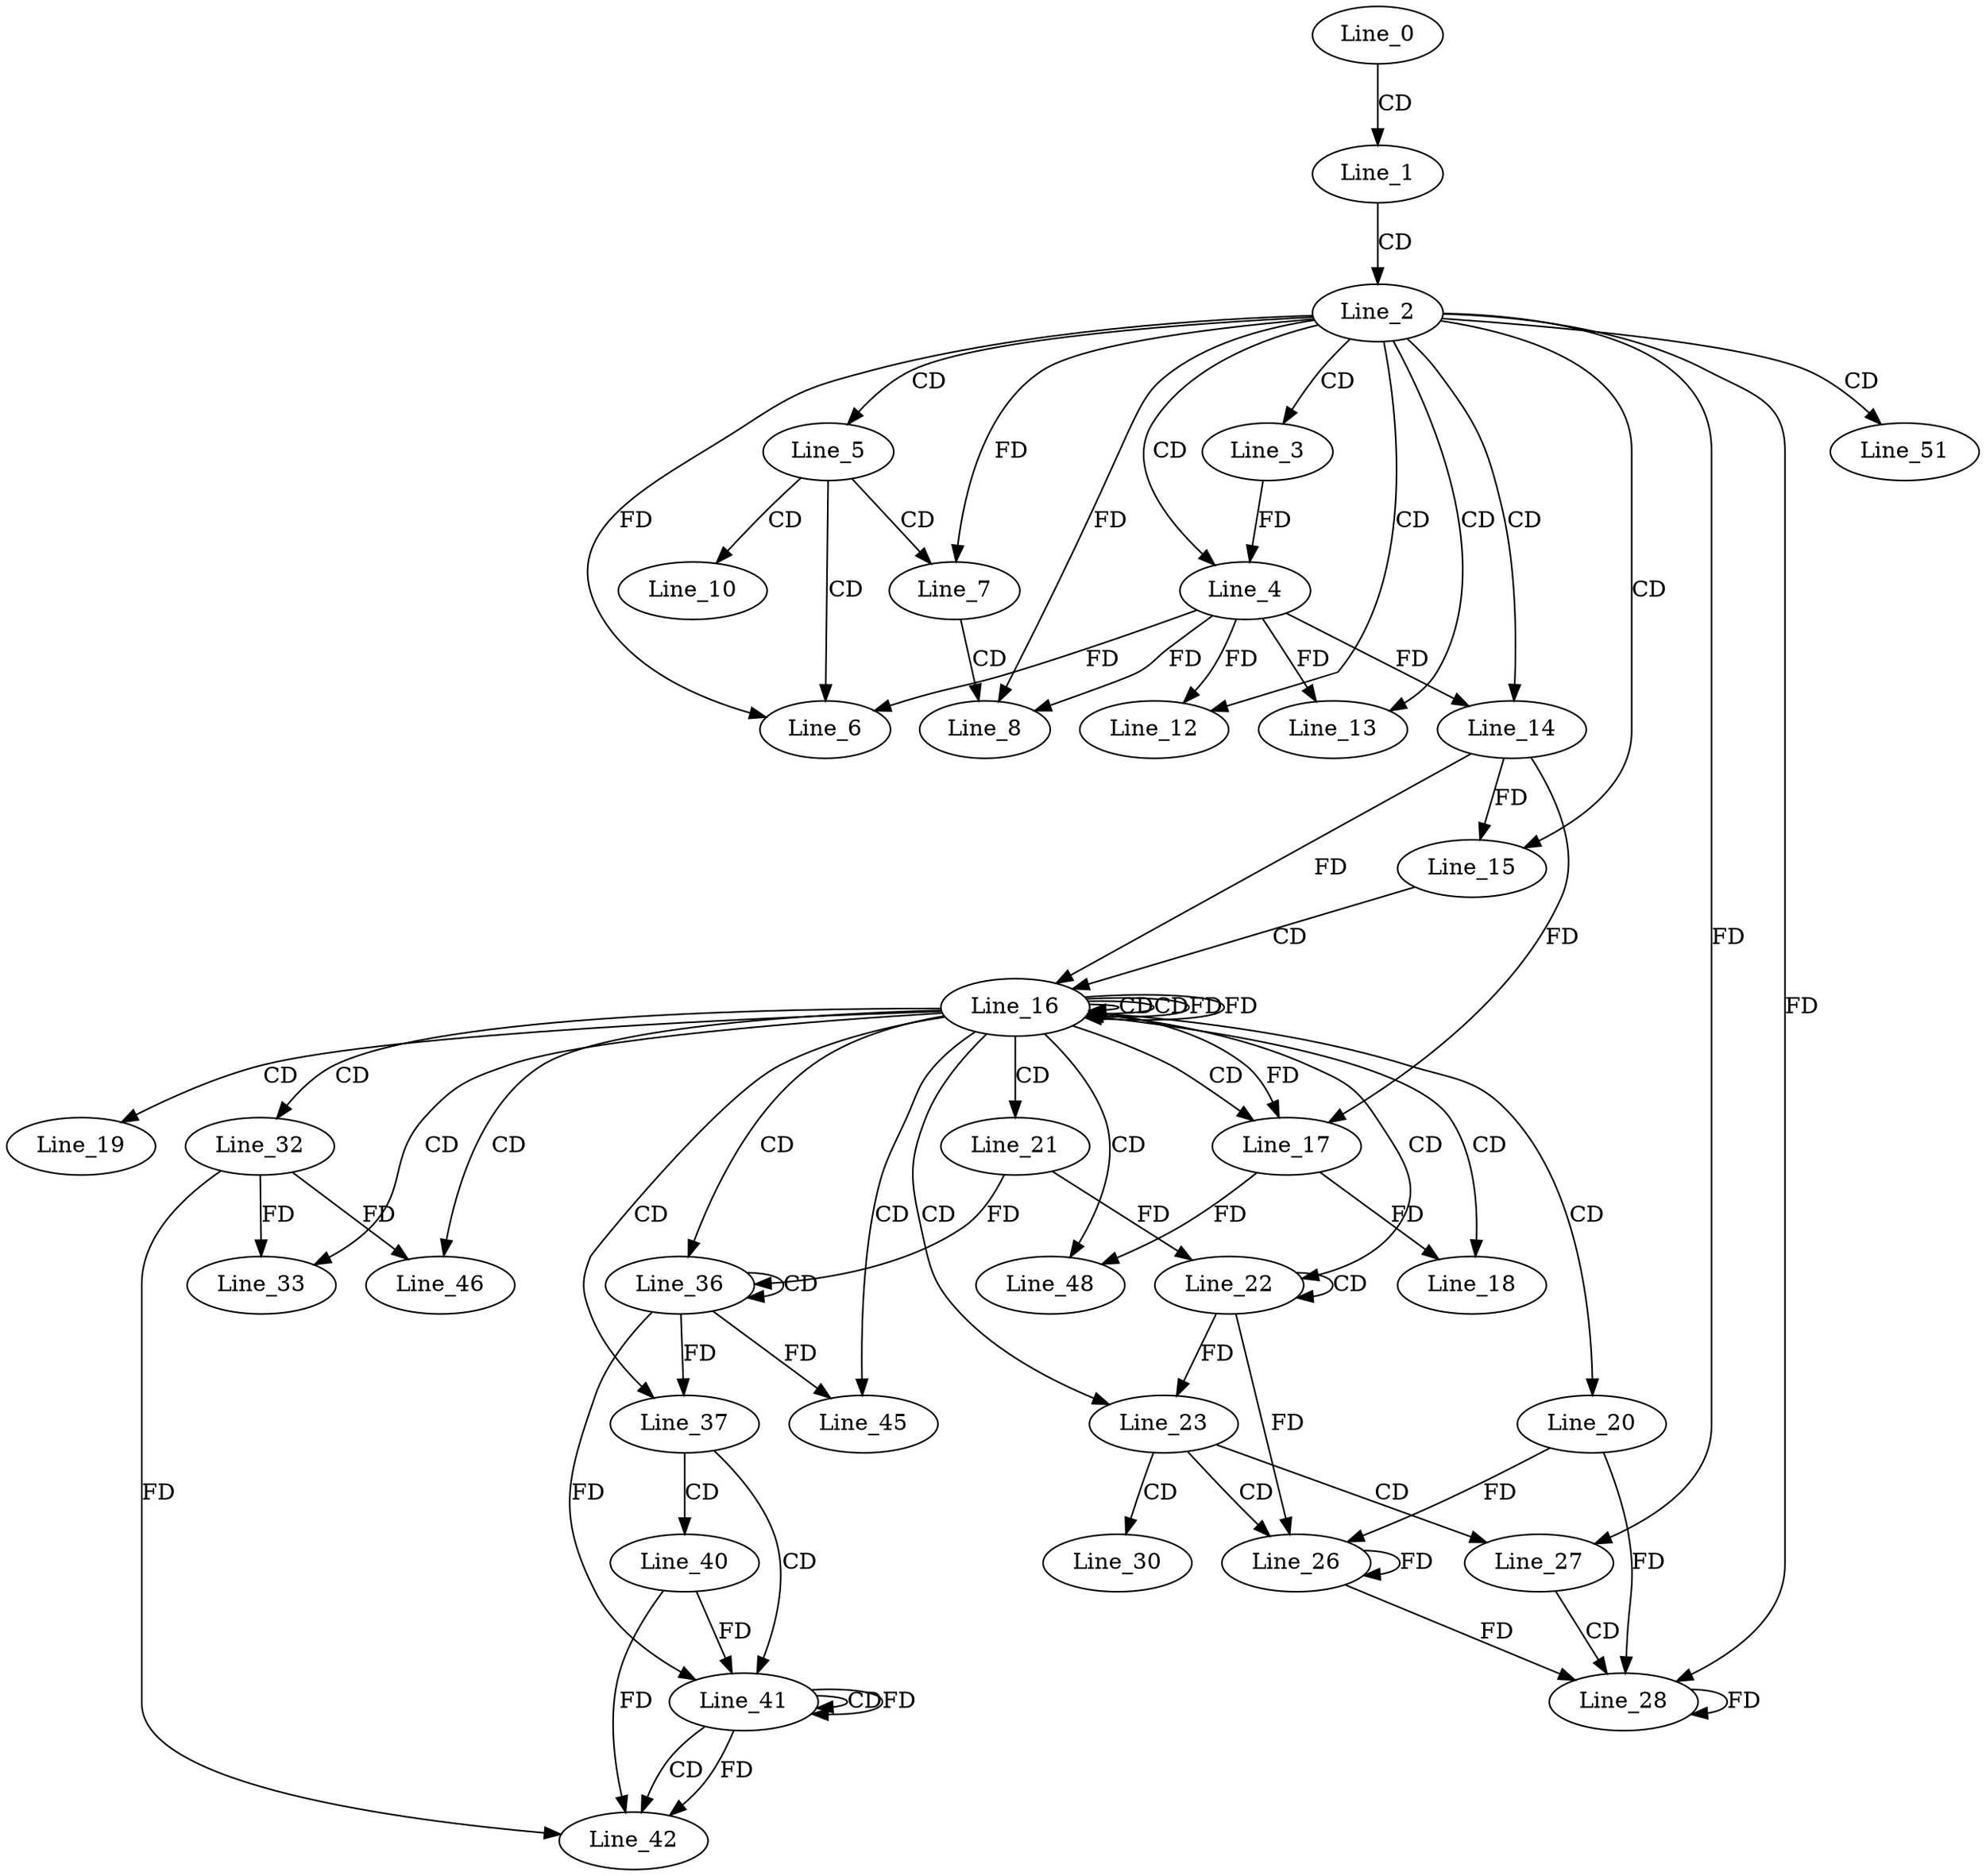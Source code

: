 digraph G {
  Line_0;
  Line_1;
  Line_2;
  Line_3;
  Line_4;
  Line_4;
  Line_5;
  Line_6;
  Line_7;
  Line_8;
  Line_10;
  Line_12;
  Line_13;
  Line_14;
  Line_14;
  Line_15;
  Line_16;
  Line_16;
  Line_16;
  Line_16;
  Line_17;
  Line_17;
  Line_18;
  Line_18;
  Line_19;
  Line_20;
  Line_21;
  Line_22;
  Line_22;
  Line_23;
  Line_26;
  Line_26;
  Line_26;
  Line_26;
  Line_27;
  Line_28;
  Line_30;
  Line_32;
  Line_33;
  Line_36;
  Line_36;
  Line_37;
  Line_40;
  Line_41;
  Line_41;
  Line_41;
  Line_42;
  Line_45;
  Line_46;
  Line_48;
  Line_51;
  Line_0 -> Line_1 [ label="CD" ];
  Line_1 -> Line_2 [ label="CD" ];
  Line_2 -> Line_3 [ label="CD" ];
  Line_2 -> Line_4 [ label="CD" ];
  Line_3 -> Line_4 [ label="FD" ];
  Line_2 -> Line_5 [ label="CD" ];
  Line_5 -> Line_6 [ label="CD" ];
  Line_4 -> Line_6 [ label="FD" ];
  Line_2 -> Line_6 [ label="FD" ];
  Line_5 -> Line_7 [ label="CD" ];
  Line_2 -> Line_7 [ label="FD" ];
  Line_7 -> Line_8 [ label="CD" ];
  Line_4 -> Line_8 [ label="FD" ];
  Line_2 -> Line_8 [ label="FD" ];
  Line_5 -> Line_10 [ label="CD" ];
  Line_2 -> Line_12 [ label="CD" ];
  Line_4 -> Line_12 [ label="FD" ];
  Line_2 -> Line_13 [ label="CD" ];
  Line_4 -> Line_13 [ label="FD" ];
  Line_2 -> Line_14 [ label="CD" ];
  Line_4 -> Line_14 [ label="FD" ];
  Line_2 -> Line_15 [ label="CD" ];
  Line_14 -> Line_15 [ label="FD" ];
  Line_15 -> Line_16 [ label="CD" ];
  Line_16 -> Line_16 [ label="CD" ];
  Line_16 -> Line_16 [ label="CD" ];
  Line_14 -> Line_16 [ label="FD" ];
  Line_16 -> Line_16 [ label="FD" ];
  Line_16 -> Line_17 [ label="CD" ];
  Line_14 -> Line_17 [ label="FD" ];
  Line_16 -> Line_17 [ label="FD" ];
  Line_16 -> Line_18 [ label="CD" ];
  Line_17 -> Line_18 [ label="FD" ];
  Line_16 -> Line_19 [ label="CD" ];
  Line_16 -> Line_20 [ label="CD" ];
  Line_16 -> Line_21 [ label="CD" ];
  Line_16 -> Line_22 [ label="CD" ];
  Line_22 -> Line_22 [ label="CD" ];
  Line_21 -> Line_22 [ label="FD" ];
  Line_16 -> Line_23 [ label="CD" ];
  Line_22 -> Line_23 [ label="FD" ];
  Line_23 -> Line_26 [ label="CD" ];
  Line_20 -> Line_26 [ label="FD" ];
  Line_26 -> Line_26 [ label="FD" ];
  Line_22 -> Line_26 [ label="FD" ];
  Line_23 -> Line_27 [ label="CD" ];
  Line_2 -> Line_27 [ label="FD" ];
  Line_27 -> Line_28 [ label="CD" ];
  Line_20 -> Line_28 [ label="FD" ];
  Line_26 -> Line_28 [ label="FD" ];
  Line_28 -> Line_28 [ label="FD" ];
  Line_2 -> Line_28 [ label="FD" ];
  Line_23 -> Line_30 [ label="CD" ];
  Line_16 -> Line_32 [ label="CD" ];
  Line_16 -> Line_33 [ label="CD" ];
  Line_32 -> Line_33 [ label="FD" ];
  Line_16 -> Line_36 [ label="CD" ];
  Line_36 -> Line_36 [ label="CD" ];
  Line_21 -> Line_36 [ label="FD" ];
  Line_16 -> Line_37 [ label="CD" ];
  Line_36 -> Line_37 [ label="FD" ];
  Line_37 -> Line_40 [ label="CD" ];
  Line_37 -> Line_41 [ label="CD" ];
  Line_41 -> Line_41 [ label="CD" ];
  Line_41 -> Line_41 [ label="FD" ];
  Line_40 -> Line_41 [ label="FD" ];
  Line_36 -> Line_41 [ label="FD" ];
  Line_41 -> Line_42 [ label="CD" ];
  Line_32 -> Line_42 [ label="FD" ];
  Line_41 -> Line_42 [ label="FD" ];
  Line_40 -> Line_42 [ label="FD" ];
  Line_16 -> Line_45 [ label="CD" ];
  Line_36 -> Line_45 [ label="FD" ];
  Line_16 -> Line_46 [ label="CD" ];
  Line_32 -> Line_46 [ label="FD" ];
  Line_16 -> Line_48 [ label="CD" ];
  Line_17 -> Line_48 [ label="FD" ];
  Line_2 -> Line_51 [ label="CD" ];
  Line_16 -> Line_16 [ label="FD" ];
}
